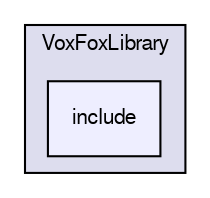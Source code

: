 digraph "include" {
  compound=true
  node [ fontsize="10", fontname="FreeSans"];
  edge [ labelfontsize="10", labelfontname="FreeSans"];
  subgraph clusterdir_632c303439042999f2d3c11c4f424adf {
    graph [ bgcolor="#ddddee", pencolor="black", label="VoxFoxLibrary" fontname="FreeSans", fontsize="10", URL="dir_632c303439042999f2d3c11c4f424adf.html"]
  dir_95477adba7986e5bb194774853efdafb [shape=box, label="include", style="filled", fillcolor="#eeeeff", pencolor="black", URL="dir_95477adba7986e5bb194774853efdafb.html"];
  }
}
